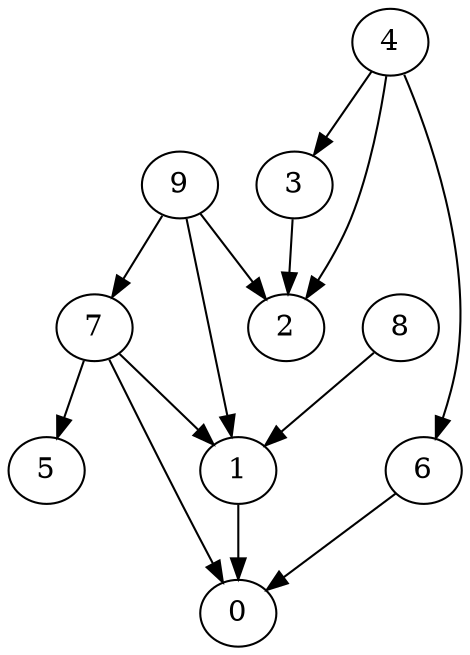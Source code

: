 digraph G {
  graph [splines=true overlap=false]
  node  [shape=ellipse, width=0.3, height=0.3]
  0 [label="0"];
  1 [label="1"];
  2 [label="2"];
  3 [label="3"];
  4 [label="4"];
  5 [label="5"];
  6 [label="6"];
  7 [label="7"];
  8 [label="8"];
  9 [label="9"];
  1 -> 0;
  3 -> 2;
  4 -> 2;
  4 -> 3;
  4 -> 6;
  6 -> 0;
  7 -> 0;
  7 -> 1;
  7 -> 5;
  8 -> 1;
  9 -> 1;
  9 -> 2;
  9 -> 7;
}
